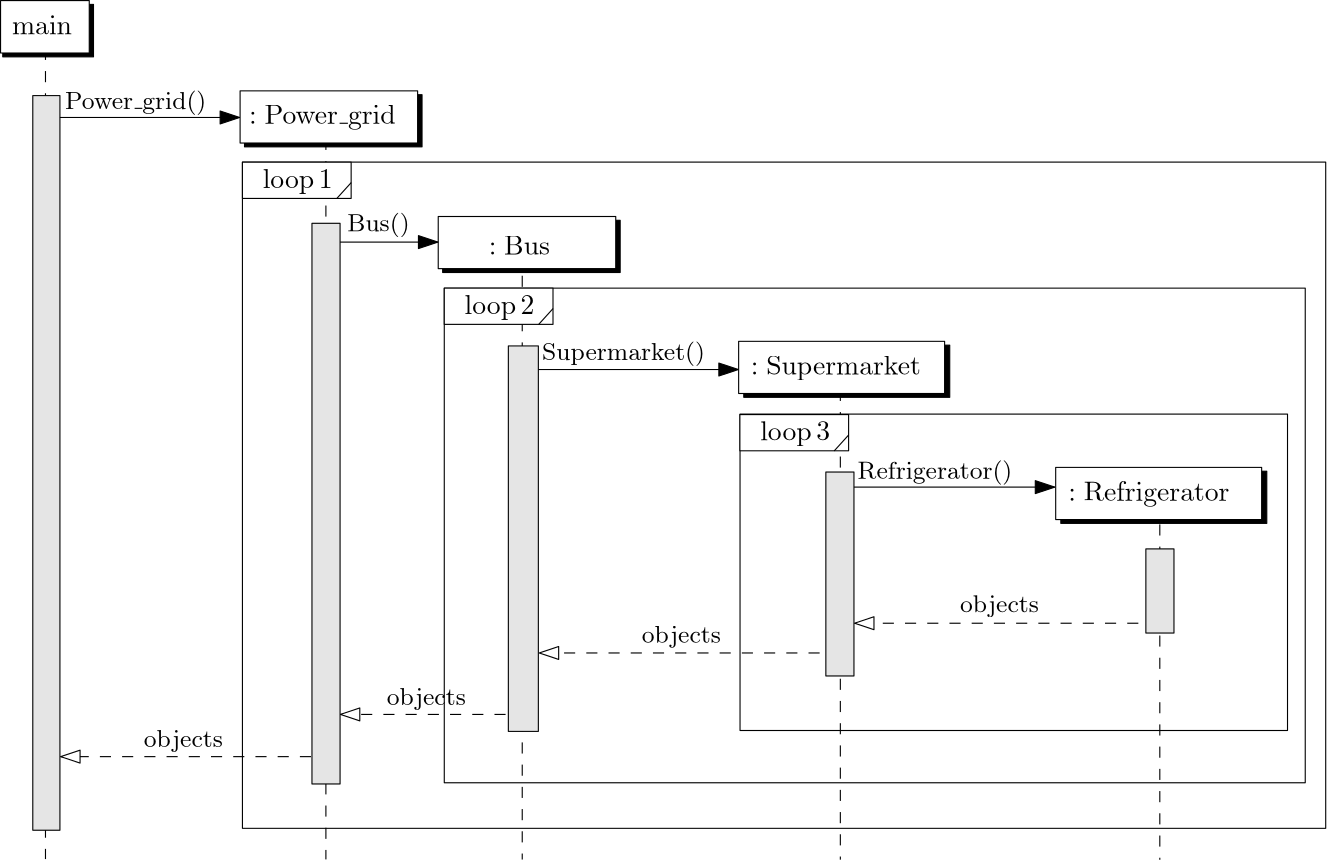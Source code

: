 <?xml version="1.0"?>
<!DOCTYPE ipe SYSTEM "ipe.dtd">
<ipe version="70010" creator="Ipe 7.0.10">
<info created="D:20110423115124" modified="D:20110707181926"/>
<ipestyle name="basic">
<symbol name="arrow/arc(spx)">
<path stroke="sym-stroke" fill="sym-stroke" pen="sym-pen">
0 0 m
-1 0.333 l
-1 -0.333 l
h
</path>
</symbol>
<symbol name="arrow/farc(spx)">
<path stroke="sym-stroke" fill="white" pen="sym-pen">
0 0 m
-1 0.333 l
-1 -0.333 l
h
</path>
</symbol>
<symbol name="mark/circle(sx)" transformations="translations">
<path fill="sym-stroke">
0.6 0 0 0.6 0 0 e
0.4 0 0 0.4 0 0 e
</path>
</symbol>
<symbol name="mark/disk(sx)" transformations="translations">
<path fill="sym-stroke">
0.6 0 0 0.6 0 0 e
</path>
</symbol>
<symbol name="mark/fdisk(sfx)" transformations="translations">
<group>
<path fill="sym-stroke" fillrule="eofill">
0.6 0 0 0.6 0 0 e
0.4 0 0 0.4 0 0 e
</path>
<path fill="sym-fill">
0.4 0 0 0.4 0 0 e
</path>
</group>
</symbol>
<symbol name="mark/box(sx)" transformations="translations">
<path fill="sym-stroke" fillrule="eofill">
-0.6 -0.6 m
0.6 -0.6 l
0.6 0.6 l
-0.6 0.6 l
h
-0.4 -0.4 m
0.4 -0.4 l
0.4 0.4 l
-0.4 0.4 l
h
</path>
</symbol>
<symbol name="mark/square(sx)" transformations="translations">
<path fill="sym-stroke">
-0.6 -0.6 m
0.6 -0.6 l
0.6 0.6 l
-0.6 0.6 l
h
</path>
</symbol>
<symbol name="mark/fsquare(sfx)" transformations="translations">
<group>
<path fill="sym-stroke" fillrule="eofill">
-0.6 -0.6 m
0.6 -0.6 l
0.6 0.6 l
-0.6 0.6 l
h
-0.4 -0.4 m
0.4 -0.4 l
0.4 0.4 l
-0.4 0.4 l
h
</path>
<path fill="sym-fill">
-0.4 -0.4 m
0.4 -0.4 l
0.4 0.4 l
-0.4 0.4 l
h
</path>
</group>
</symbol>
<symbol name="mark/cross(sx)" transformations="translations">
<group>
<path fill="sym-stroke">
-0.43 -0.57 m
0.57 0.43 l
0.43 0.57 l
-0.57 -0.43 l
h
</path>
<path fill="sym-stroke">
-0.43 0.57 m
0.57 -0.43 l
0.43 -0.57 l
-0.57 0.43 l
h
</path>
</group>
</symbol>
<symbol name="arrow/fnormal(spx)">
<path stroke="sym-stroke" fill="white" pen="sym-pen">
0 0 m
-1 0.333 l
-1 -0.333 l
h
</path>
</symbol>
<symbol name="arrow/pointed(spx)">
<path stroke="sym-stroke" fill="sym-stroke" pen="sym-pen">
0 0 m
-1 0.333 l
-0.8 0 l
-1 -0.333 l
h
</path>
</symbol>
<symbol name="arrow/fpointed(spx)">
<path stroke="sym-stroke" fill="white" pen="sym-pen">
0 0 m
-1 0.333 l
-0.8 0 l
-1 -0.333 l
h
</path>
</symbol>
<symbol name="arrow/linear(spx)">
<path stroke="sym-stroke" pen="sym-pen">
-1 0.333 m
0 0 l
-1 -0.333 l
</path>
</symbol>
<symbol name="arrow/fdouble(spx)">
<path stroke="sym-stroke" fill="white" pen="sym-pen">
0 0 m
-1 0.333 l
-1 -0.333 l
h
-1 0 m
-2 0.333 l
-2 -0.333 l
h
</path>
</symbol>
<symbol name="arrow/double(spx)">
<path stroke="sym-stroke" fill="sym-stroke" pen="sym-pen">
0 0 m
-1 0.333 l
-1 -0.333 l
h
-1 0 m
-2 0.333 l
-2 -0.333 l
h
</path>
</symbol>
<pen name="heavier" value="0.8"/>
<pen name="fat" value="1.2"/>
<pen name="ultrafat" value="2"/>
<symbolsize name="large" value="5"/>
<symbolsize name="small" value="2"/>
<symbolsize name="tiny" value="1.1"/>
<arrowsize name="large" value="10"/>
<arrowsize name="small" value="5"/>
<arrowsize name="tiny" value="3"/>
<color name="red" value="1 0 0"/>
<color name="green" value="0 1 0"/>
<color name="blue" value="0 0 1"/>
<color name="yellow" value="1 1 0"/>
<color name="orange" value="1 0.647 0"/>
<color name="gold" value="1 0.843 0"/>
<color name="purple" value="0.627 0.125 0.941"/>
<color name="gray" value="0.745"/>
<color name="brown" value="0.647 0.165 0.165"/>
<color name="navy" value="0 0 0.502"/>
<color name="pink" value="1 0.753 0.796"/>
<color name="seagreen" value="0.18 0.545 0.341"/>
<color name="turquoise" value="0.251 0.878 0.816"/>
<color name="violet" value="0.933 0.51 0.933"/>
<color name="darkblue" value="0 0 0.545"/>
<color name="darkcyan" value="0 0.545 0.545"/>
<color name="darkgray" value="0.663"/>
<color name="darkgreen" value="0 0.392 0"/>
<color name="darkmagenta" value="0.545 0 0.545"/>
<color name="darkorange" value="1 0.549 0"/>
<color name="darkred" value="0.545 0 0"/>
<color name="lightblue" value="0.678 0.847 0.902"/>
<color name="lightcyan" value="0.878 1 1"/>
<color name="lightgray" value="0.827"/>
<color name="lightgreen" value="0.565 0.933 0.565"/>
<color name="lightyellow" value="1 1 0.878"/>
<dashstyle name="dashed" value="[4] 0"/>
<dashstyle name="dotted" value="[1 3] 0"/>
<dashstyle name="dash dotted" value="[4 2 1 2] 0"/>
<dashstyle name="dash dot dotted" value="[4 2 1 2 1 2] 0"/>
<textsize name="large" value="\large"/>
<textsize name="Large" value="\Large"/>
<textsize name="LARGE" value="\LARGE"/>
<textsize name="huge" value="\huge"/>
<textsize name="Huge" value="\Huge"/>
<textsize name="small" value="\small"/>
<textsize name="footnote" value="\footnotesize"/>
<textsize name="tiny" value="\tiny"/>
<textstyle name="center" begin="\begin{center}" end="\end{center}"/>
<textstyle name="itemize" begin="\begin{itemize}" end="\end{itemize}"/>
<textstyle name="item" begin="\begin{itemize}\item{}" end="\end{itemize}"/>
<gridsize name="4 pts" value="4"/>
<gridsize name="8 pts (~3 mm)" value="8"/>
<gridsize name="16 pts (~6 mm)" value="16"/>
<gridsize name="32 pts (~12 mm)" value="32"/>
<gridsize name="10 pts (~3.5 mm)" value="10"/>
<gridsize name="20 pts (~7 mm)" value="20"/>
<gridsize name="14 pts (~5 mm)" value="14"/>
<gridsize name="28 pts (~10 mm)" value="28"/>
<gridsize name="56 pts (~20 mm)" value="56"/>
<anglesize name="90 deg" value="90"/>
<anglesize name="60 deg" value="60"/>
<anglesize name="45 deg" value="45"/>
<anglesize name="30 deg" value="30"/>
<anglesize name="22.5 deg" value="22.5"/>
<tiling name="falling" angle="-60" step="4" width="1"/>
<tiling name="rising" angle="30" step="4" width="1"/>
</ipestyle>
<page>
<layer name="alpha"/>
<view layers="alpha" active="alpha"/>
<path layer="alpha" matrix="0.748718 0 0 8.32522 107.341 -4123.34" stroke="black" fill="lightgray" dash="dashed" arrow="fnormal/normal">
116.558 564.97 m
26.4222 564.97 l
</path>
<path matrix="1.22233 0 0 -255.154 279.931 144767.35" stroke="black" fill="lightgray" dash="dashed" arrow="fnormal/normal">
116.558 564.97 m
26.4222 564.97 l
</path>
<path matrix="1.20871 0 0 9.02059 166.78 -4494.08" stroke="black" fill="lightgray" dash="dashed" arrow="fnormal/normal">
116.558 564.97 m
26.4222 564.97 l
</path>
<path matrix="1.21078 0 0 -103.433 147.564 85885.64" stroke="black" fill="white" arrow="normal/normal">
41.0415 823.541 m
101.441 823.541 l
</path>
<path matrix="1.08133 0 0 14.598 -18.8435 -11226.99" stroke="black" fill="white" arrow="normal/normal">
41.0415 823.541 m
101.441 823.541 l
</path>
<path matrix="168.543 0 0 1.14449 -6025.55 -149.341" stroke="black" dash="dashed">
36.4742 818.45 m
36.4742 591.809 l
</path>
<path matrix="-11.0594 0 0 0.927313 595.986 -20.8686" stroke="black" dash="dashed">
36.4742 818.45 m
36.4742 591.809 l
</path>
<path matrix="52.4478 0 0 0.816884 -1605.87 44.4331" stroke="black" dash="dashed">
36.4742 818.45 m
36.4742 591.809 l
</path>
<path matrix="-530.084 0 0 0.532749 19756.52 212.539" stroke="black" dash="dashed">
36.4742 818.45 m
36.4742 591.809 l
</path>
<group matrix="1 0 0 1 81.7895 -31.3599">
<path matrix="1 0 0 1 4.77202 -4.45389" stroke="black" fill="black">
6.06335 839.078 m
6.06335 820.3 l
69.97 820.3 l
69.97 839.078 l
h
</path>
<path matrix="1 0 0 1 3.18133 -3.07504" stroke="black" fill="white">
6.06335 839.078 m
6.06335 820.3 l
69.97 820.3 l
69.97 839.078 l
h
</path>
</group>
<text matrix="1 0 0 1 86.1849 -39.2669" transformations="translations" pos="8.07932 832.037" stroke="black" type="label" width="52.763" height="6.926" depth="1.93" valign="baseline">$: \mathrm{Power\_grid}$</text>
<group matrix="1 0 0 1 153.117 -76.5869">
<path matrix="1 0 0 1 4.77202 -4.45389" stroke="black" fill="black">
6.06335 839.078 m
6.06335 820.3 l
69.97 820.3 l
69.97 839.078 l
h
</path>
<path matrix="1 0 0 1 3.18133 -3.07504" stroke="black" fill="white">
6.06335 839.078 m
6.06335 820.3 l
69.97 820.3 l
69.97 839.078 l
h
</path>
</group>
<text matrix="1 0 0 1 172.468 -86.3132" transformations="translations" pos="8.07932 832.037" stroke="black" type="label" width="22.056" height="6.808" depth="0" valign="baseline">$: \mathrm{Bus}$</text>
<group matrix="1.16024 0 0 1 259.784 -121.528">
<path matrix="1 0 0 1 4.77202 -4.45389" stroke="black" fill="black">
6.06335 839.078 m
6.06335 820.3 l
69.97 820.3 l
69.97 839.078 l
h
</path>
<path matrix="1 0 0 1 3.18133 -3.07504" stroke="black" fill="white">
6.06335 839.078 m
6.06335 820.3 l
69.97 820.3 l
69.97 839.078 l
h
</path>
</group>
<text matrix="1 0 0 1 266.805 -129.55" transformations="translations" pos="8.07932 832.037" stroke="black" type="label" width="61.215" height="6.926" depth="1.93" valign="baseline">$: \mathrm{Supermarket}$</text>
<path matrix="0.838694 0 0 0.826297 157.165 64.8183" stroke="black">
8.79025 809.399 m
8.79025 593.906 l
378.352 593.906 l
378.352 809.399 l
h
</path>
<path matrix="0.533311 0 0 0.528556 266.324 260.466" stroke="black">
8.79025 809.399 m
8.79025 593.906 l
378.352 593.906 l
378.352 809.399 l
h
</path>
<path matrix="1 0 0 1 155.856 -75.5421" stroke="black" fill="white">
8.68187 809.166 m
8.68187 796.119 l
47.8227 796.119 l
47.8227 809.166 l
h
</path>
<path matrix="1.05251 0 0 1.15966 153.506 -202.887" stroke="black">
47.7005 801.251 m
42.7164 796.267 l
</path>
<text matrix="1 0 0 1 171.831 -78.7829" transformations="translations" pos="0 803.125" stroke="black" type="label" width="25.183" height="6.926" depth="1.93" valign="baseline">$\mathrm{loop\,2}$</text>
<path matrix="1 0 0 1 262.275 -121.05" stroke="black" fill="white">
8.68187 809.166 m
8.68187 796.119 l
47.8227 796.119 l
47.8227 809.166 l
h
</path>
<path matrix="1.05251 0 0 1.15966 259.926 -248.395" stroke="black">
47.7005 801.251 m
42.7164 796.267 l
</path>
<text matrix="1 0 0 1 278.25 -124.29" transformations="translations" pos="0 803.125" stroke="black" type="label" width="25.183" height="6.926" depth="1.93" valign="baseline">$\mathrm{loop\,3}$</text>
<path matrix="-11587.66 0 0 1.28697 422671.6 -233.553" stroke="black" dash="dashed">
36.4742 818.45 m
36.4742 591.809 l
</path>
<path matrix="0.5111 0 0 1.0056 2.49489 -8.01054" stroke="black" fill="black">
6.06335 839.078 m
6.06335 820.3 l
69.97 820.3 l
69.97 839.078 l
h
</path>
<path matrix="0.499649 0 0 1.0056 1.76953 -6.62396" stroke="black" fill="white">
6.06335 839.078 m
6.06335 820.3 l
69.97 820.3 l
69.97 839.078 l
h
</path>
<text matrix="1 0 0 1 0.847202 -7.02953" transformations="translations" pos="8.07932 832.037" stroke="black" type="label" width="21.586" height="6.654" depth="0" valign="baseline">$\mathrm{main}$</text>
<path matrix="1.07891 0 0 1.22794 -3.05687 -189.147" stroke="black" fill="0.898">
18.0354 807.925 m
18.0354 592.551 l
27.0914 592.551 l
27.0914 807.925 l
h
</path>
<text matrix="0.578736 0 0 0.910566 -8.59013 83.1114" transformations="translations" pos="63.2903 785.265" stroke="black" type="label" width="50.847" height="6.726" depth="2.24" valign="baseline" size="small">$\mathrm{ Power\_grid()}$</text>
<path matrix="1.05525 0 0 1.11297 82.5988 -121.848" stroke="black">
8.79025 809.399 m
8.79025 593.906 l
378.352 593.906 l
378.352 809.399 l
h
</path>
<path matrix="1 0 0 1 83.1905 -30.1966" stroke="black" fill="white">
8.68187 809.166 m
8.68187 796.119 l
47.8227 796.119 l
47.8227 809.166 l
h
</path>
<path matrix="1.05251 0 0 1.15966 80.8415 -157.542" stroke="black">
47.7005 801.251 m
42.7164 796.267 l
</path>
<text matrix="1 0 0 1 99.1656 -33.4374" transformations="translations" pos="0 803.125" stroke="black" type="label" width="25.183" height="6.926" depth="1.93" valign="baseline">$\mathrm{loop\,1}$</text>
<path matrix="0.624632 0 0 -4.55324 39.6394 4169.36" stroke="black" fill="lightgray" arrow="normal/normal">
133.674 750.929 m
196.278 750.929 l
</path>
<path matrix="1.11726 0 0 0.93716 96.7553 -0.195957" stroke="black" fill="0.898">
18.0354 807.925 m
18.0354 592.551 l
27.0914 592.551 l
27.0914 807.925 l
h
</path>
<text matrix="0.578736 0 0 0.910566 92.9952 39.0911" transformations="translations" pos="63.2903 785.265" stroke="black" type="label" width="22.449" height="6.726" depth="2.24" valign="baseline" size="small">$\mathrm{ Bus()}$</text>
<path matrix="1.19268 0 0 0.644336 166.094 192.246" stroke="black" fill="0.898">
18.0354 807.925 m
18.0354 592.551 l
27.0914 592.551 l
27.0914 807.925 l
h
</path>
<text matrix="0.578736 0 0 0.910566 163.13 -7.2911" transformations="translations" pos="63.2903 785.265" stroke="black" type="label" width="58.668" height="6.726" depth="2.24" valign="baseline" size="small">$\mathrm{ Supermarket()}$</text>
<path matrix="1.20819 0 0 -2720.26 261.748 2240907.63" stroke="black" fill="white" arrow="normal/normal">
41.0415 823.541 m
101.441 823.541 l
</path>
<text matrix="0.578736 0 0 0.910566 276.708 -50.043" transformations="translations" pos="63.2903 785.265" stroke="black" type="label" width="55.745" height="6.726" depth="2.24" valign="baseline" size="small">$\mathrm{ Refrigerator()}$</text>
<path matrix="1.11726 0 0 0.140633 396.959 526.124" stroke="black" fill="0.898">
18.0354 807.925 m
18.0354 592.551 l
27.0914 592.551 l
27.0914 807.925 l
h
</path>
<path stroke="black" fill="lightgray" dash="dashed" arrow="fnormal/normal">
116.558 564.97 m
26.4222 564.97 l
</path>
<text matrix="1 0 0 1 19 -2" transformations="translations" pos="37.3617 570.392" stroke="black" type="label" width="28.469" height="6.23" depth="1.74" valign="baseline" size="small">$\mathrm{objects}$</text>
<text matrix="1 0 0 1 106.466 13.1588" transformations="translations" pos="37.3617 570.392" stroke="black" type="label" width="28.469" height="6.23" depth="1.74" valign="baseline" size="small">$\mathrm{objects}$</text>
<text matrix="1 0 0 1 198.272 35.6008" transformations="translations" pos="37.3617 570.392" stroke="black" type="label" width="28.469" height="6.23" depth="1.74" valign="baseline" size="small">$\mathrm{objects}$</text>
<text matrix="1 0 0 1 312.794 46.5059" transformations="translations" pos="37.3617 570.392" stroke="black" type="label" width="28.469" height="6.23" depth="1.74" valign="baseline" size="small">$\mathrm{objects}$</text>
<path matrix="1.11726 0 0 0.340921 281.755 391.988" stroke="black" fill="0.898">
18.0354 807.925 m
18.0354 592.551 l
27.0914 592.551 l
27.0914 807.925 l
h
</path>
<path matrix="1.16024 0 0 1 379.457 -171.365" stroke="black" fill="black">
6.06335 839.078 m
6.06335 820.3 l
69.97 820.3 l
69.97 839.078 l
h
</path>
<path matrix="1.16024 0 0 1 377.612 -169.986" stroke="black" fill="white">
6.06335 839.078 m
6.06335 820.3 l
69.97 820.3 l
69.97 839.078 l
h
</path>
<text matrix="1 0 0 1 381.109 -174.949" transformations="translations" pos="8.07932 832.037" stroke="black" type="label" width="58.06" height="6.926" depth="1.93" valign="baseline">$: \mathrm{Refrigerator}$</text>
</page>
</ipe>

